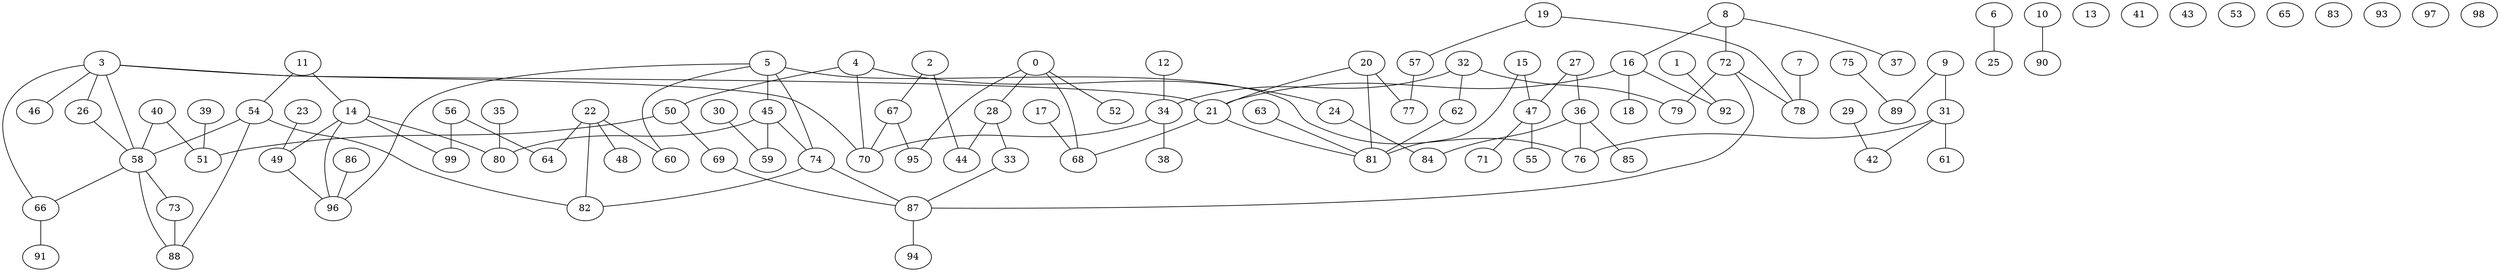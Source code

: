 graph {
  0;
  1;
  2;
  3;
  4;
  5;
  6;
  7;
  8;
  9;
  10;
  11;
  12;
  13;
  14;
  15;
  16;
  17;
  18;
  19;
  20;
  21;
  22;
  23;
  24;
  25;
  26;
  27;
  28;
  29;
  30;
  31;
  32;
  33;
  34;
  35;
  36;
  37;
  38;
  39;
  40;
  41;
  42;
  43;
  44;
  45;
  46;
  47;
  48;
  49;
  50;
  51;
  52;
  53;
  54;
  55;
  56;
  57;
  58;
  59;
  60;
  61;
  62;
  63;
  64;
  65;
  66;
  67;
  68;
  69;
  70;
  71;
  72;
  73;
  74;
  75;
  76;
  77;
  78;
  79;
  80;
  81;
  82;
  83;
  84;
  85;
  86;
  87;
  88;
  89;
  90;
  91;
  92;
  93;
  94;
  95;
  96;
  97;
  98;
  99;
  0 -- 68;
  0 -- 52;
  0 -- 28;
  0 -- 95;
  1 -- 92;
  2 -- 67;
  2 -- 44;
  3 -- 66;
  3 -- 21;
  3 -- 70;
  3 -- 58;
  3 -- 26;
  3 -- 46;
  4 -- 50;
  4 -- 70;
  4 -- 24;
  5 -- 96;
  5 -- 74;
  5 -- 60;
  5 -- 76;
  5 -- 45;
  6 -- 25;
  7 -- 78;
  8 -- 16;
  8 -- 37;
  8 -- 72;
  9 -- 89;
  9 -- 31;
  10 -- 90;
  11 -- 54;
  11 -- 14;
  12 -- 34;
  14 -- 96;
  14 -- 80;
  14 -- 49;
  14 -- 99;
  15 -- 81;
  15 -- 47;
  16 -- 18;
  16 -- 21;
  16 -- 92;
  17 -- 68;
  19 -- 57;
  19 -- 78;
  20 -- 81;
  20 -- 21;
  20 -- 77;
  21 -- 81;
  21 -- 68;
  22 -- 48;
  22 -- 64;
  22 -- 82;
  22 -- 60;
  23 -- 49;
  24 -- 84;
  26 -- 58;
  27 -- 36;
  27 -- 47;
  28 -- 33;
  28 -- 44;
  29 -- 42;
  30 -- 59;
  31 -- 42;
  31 -- 76;
  31 -- 61;
  32 -- 34;
  32 -- 62;
  32 -- 79;
  33 -- 87;
  34 -- 38;
  34 -- 70;
  35 -- 80;
  36 -- 84;
  36 -- 85;
  36 -- 76;
  39 -- 51;
  40 -- 51;
  40 -- 58;
  45 -- 80;
  45 -- 74;
  45 -- 59;
  47 -- 55;
  47 -- 71;
  49 -- 96;
  50 -- 51;
  50 -- 69;
  54 -- 82;
  54 -- 88;
  54 -- 58;
  56 -- 64;
  56 -- 99;
  57 -- 77;
  58 -- 66;
  58 -- 88;
  58 -- 73;
  62 -- 81;
  63 -- 81;
  66 -- 91;
  67 -- 70;
  67 -- 95;
  69 -- 87;
  72 -- 87;
  72 -- 78;
  72 -- 79;
  73 -- 88;
  74 -- 82;
  74 -- 87;
  75 -- 89;
  86 -- 96;
  87 -- 94;
}